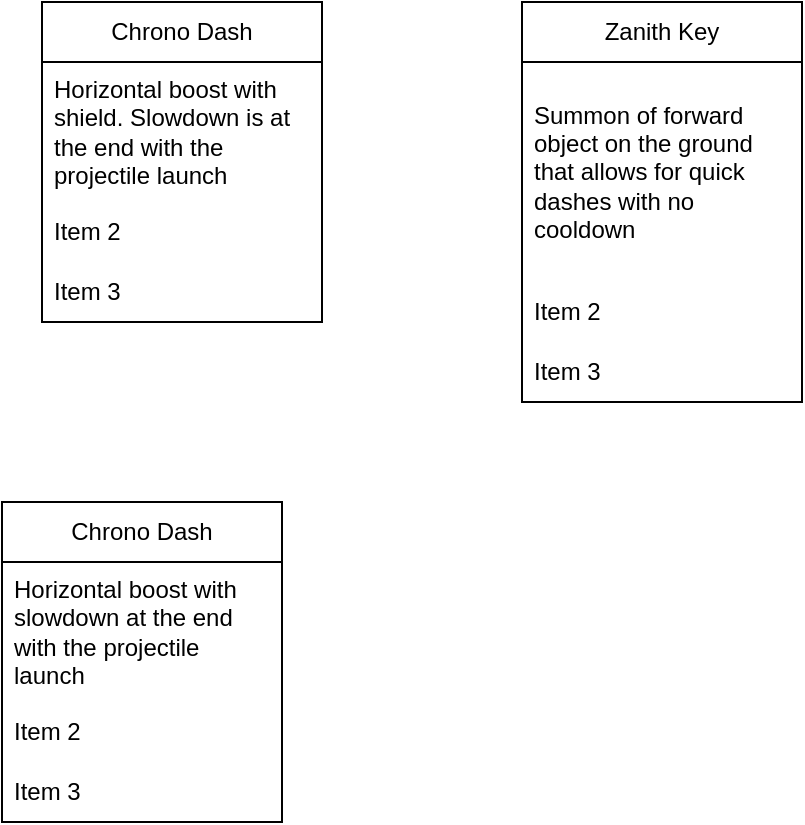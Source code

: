 <mxfile version="24.4.4" type="github">
  <diagram name="Page-1" id="LRSRX0bhk1AfPLoSpWNG">
    <mxGraphModel dx="1012" dy="546" grid="1" gridSize="10" guides="1" tooltips="1" connect="1" arrows="1" fold="1" page="1" pageScale="1" pageWidth="850" pageHeight="1100" math="0" shadow="0">
      <root>
        <mxCell id="0" />
        <mxCell id="1" parent="0" />
        <mxCell id="sNmxxU3-tLWQ9-c_K92_-1" value="Chrono Dash" style="swimlane;fontStyle=0;childLayout=stackLayout;horizontal=1;startSize=30;horizontalStack=0;resizeParent=1;resizeParentMax=0;resizeLast=0;collapsible=1;marginBottom=0;whiteSpace=wrap;html=1;" vertex="1" parent="1">
          <mxGeometry x="210" y="140" width="140" height="160" as="geometry" />
        </mxCell>
        <mxCell id="sNmxxU3-tLWQ9-c_K92_-2" value="Horizontal boost with shield. Slowdown is at the end with the projectile launch " style="text;strokeColor=none;fillColor=none;align=left;verticalAlign=middle;spacingLeft=4;spacingRight=4;overflow=hidden;points=[[0,0.5],[1,0.5]];portConstraint=eastwest;rotatable=0;whiteSpace=wrap;html=1;" vertex="1" parent="sNmxxU3-tLWQ9-c_K92_-1">
          <mxGeometry y="30" width="140" height="70" as="geometry" />
        </mxCell>
        <mxCell id="sNmxxU3-tLWQ9-c_K92_-3" value="Item 2" style="text;strokeColor=none;fillColor=none;align=left;verticalAlign=middle;spacingLeft=4;spacingRight=4;overflow=hidden;points=[[0,0.5],[1,0.5]];portConstraint=eastwest;rotatable=0;whiteSpace=wrap;html=1;" vertex="1" parent="sNmxxU3-tLWQ9-c_K92_-1">
          <mxGeometry y="100" width="140" height="30" as="geometry" />
        </mxCell>
        <mxCell id="sNmxxU3-tLWQ9-c_K92_-4" value="Item 3" style="text;strokeColor=none;fillColor=none;align=left;verticalAlign=middle;spacingLeft=4;spacingRight=4;overflow=hidden;points=[[0,0.5],[1,0.5]];portConstraint=eastwest;rotatable=0;whiteSpace=wrap;html=1;" vertex="1" parent="sNmxxU3-tLWQ9-c_K92_-1">
          <mxGeometry y="130" width="140" height="30" as="geometry" />
        </mxCell>
        <mxCell id="sNmxxU3-tLWQ9-c_K92_-6" value="Zanith Key" style="swimlane;fontStyle=0;childLayout=stackLayout;horizontal=1;startSize=30;horizontalStack=0;resizeParent=1;resizeParentMax=0;resizeLast=0;collapsible=1;marginBottom=0;whiteSpace=wrap;html=1;" vertex="1" parent="1">
          <mxGeometry x="450" y="140" width="140" height="200" as="geometry" />
        </mxCell>
        <mxCell id="sNmxxU3-tLWQ9-c_K92_-7" value="Summon of forward object on the ground that allows for quick dashes with no cooldown" style="text;strokeColor=none;fillColor=none;align=left;verticalAlign=middle;spacingLeft=4;spacingRight=4;overflow=hidden;points=[[0,0.5],[1,0.5]];portConstraint=eastwest;rotatable=0;whiteSpace=wrap;html=1;" vertex="1" parent="sNmxxU3-tLWQ9-c_K92_-6">
          <mxGeometry y="30" width="140" height="110" as="geometry" />
        </mxCell>
        <mxCell id="sNmxxU3-tLWQ9-c_K92_-8" value="Item 2" style="text;strokeColor=none;fillColor=none;align=left;verticalAlign=middle;spacingLeft=4;spacingRight=4;overflow=hidden;points=[[0,0.5],[1,0.5]];portConstraint=eastwest;rotatable=0;whiteSpace=wrap;html=1;" vertex="1" parent="sNmxxU3-tLWQ9-c_K92_-6">
          <mxGeometry y="140" width="140" height="30" as="geometry" />
        </mxCell>
        <mxCell id="sNmxxU3-tLWQ9-c_K92_-9" value="Item 3" style="text;strokeColor=none;fillColor=none;align=left;verticalAlign=middle;spacingLeft=4;spacingRight=4;overflow=hidden;points=[[0,0.5],[1,0.5]];portConstraint=eastwest;rotatable=0;whiteSpace=wrap;html=1;" vertex="1" parent="sNmxxU3-tLWQ9-c_K92_-6">
          <mxGeometry y="170" width="140" height="30" as="geometry" />
        </mxCell>
        <mxCell id="sNmxxU3-tLWQ9-c_K92_-10" value="Chrono Dash" style="swimlane;fontStyle=0;childLayout=stackLayout;horizontal=1;startSize=30;horizontalStack=0;resizeParent=1;resizeParentMax=0;resizeLast=0;collapsible=1;marginBottom=0;whiteSpace=wrap;html=1;" vertex="1" parent="1">
          <mxGeometry x="190" y="390" width="140" height="160" as="geometry" />
        </mxCell>
        <mxCell id="sNmxxU3-tLWQ9-c_K92_-11" value="Horizontal boost with slowdown at the end with the projectile launch " style="text;strokeColor=none;fillColor=none;align=left;verticalAlign=middle;spacingLeft=4;spacingRight=4;overflow=hidden;points=[[0,0.5],[1,0.5]];portConstraint=eastwest;rotatable=0;whiteSpace=wrap;html=1;" vertex="1" parent="sNmxxU3-tLWQ9-c_K92_-10">
          <mxGeometry y="30" width="140" height="70" as="geometry" />
        </mxCell>
        <mxCell id="sNmxxU3-tLWQ9-c_K92_-12" value="Item 2" style="text;strokeColor=none;fillColor=none;align=left;verticalAlign=middle;spacingLeft=4;spacingRight=4;overflow=hidden;points=[[0,0.5],[1,0.5]];portConstraint=eastwest;rotatable=0;whiteSpace=wrap;html=1;" vertex="1" parent="sNmxxU3-tLWQ9-c_K92_-10">
          <mxGeometry y="100" width="140" height="30" as="geometry" />
        </mxCell>
        <mxCell id="sNmxxU3-tLWQ9-c_K92_-13" value="Item 3" style="text;strokeColor=none;fillColor=none;align=left;verticalAlign=middle;spacingLeft=4;spacingRight=4;overflow=hidden;points=[[0,0.5],[1,0.5]];portConstraint=eastwest;rotatable=0;whiteSpace=wrap;html=1;" vertex="1" parent="sNmxxU3-tLWQ9-c_K92_-10">
          <mxGeometry y="130" width="140" height="30" as="geometry" />
        </mxCell>
      </root>
    </mxGraphModel>
  </diagram>
</mxfile>
